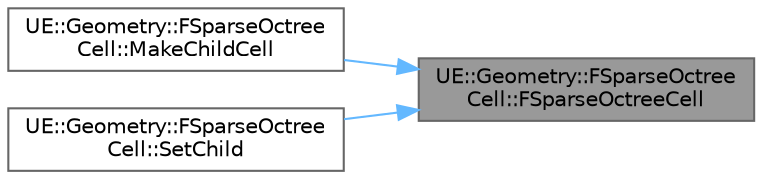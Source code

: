 digraph "UE::Geometry::FSparseOctreeCell::FSparseOctreeCell"
{
 // INTERACTIVE_SVG=YES
 // LATEX_PDF_SIZE
  bgcolor="transparent";
  edge [fontname=Helvetica,fontsize=10,labelfontname=Helvetica,labelfontsize=10];
  node [fontname=Helvetica,fontsize=10,shape=box,height=0.2,width=0.4];
  rankdir="RL";
  Node1 [id="Node000001",label="UE::Geometry::FSparseOctree\lCell::FSparseOctreeCell",height=0.2,width=0.4,color="gray40", fillcolor="grey60", style="filled", fontcolor="black",tooltip=" "];
  Node1 -> Node2 [id="edge1_Node000001_Node000002",dir="back",color="steelblue1",style="solid",tooltip=" "];
  Node2 [id="Node000002",label="UE::Geometry::FSparseOctree\lCell::MakeChildCell",height=0.2,width=0.4,color="grey40", fillcolor="white", style="filled",URL="$d6/d6a/structUE_1_1Geometry_1_1FSparseOctreeCell.html#add4dc790f3229d42076403b67dbf721a",tooltip=" "];
  Node1 -> Node3 [id="edge2_Node000001_Node000003",dir="back",color="steelblue1",style="solid",tooltip=" "];
  Node3 [id="Node000003",label="UE::Geometry::FSparseOctree\lCell::SetChild",height=0.2,width=0.4,color="grey40", fillcolor="white", style="filled",URL="$d6/d6a/structUE_1_1Geometry_1_1FSparseOctreeCell.html#a40b18c94f1cd2591038f25620c7ab026",tooltip=" "];
}

